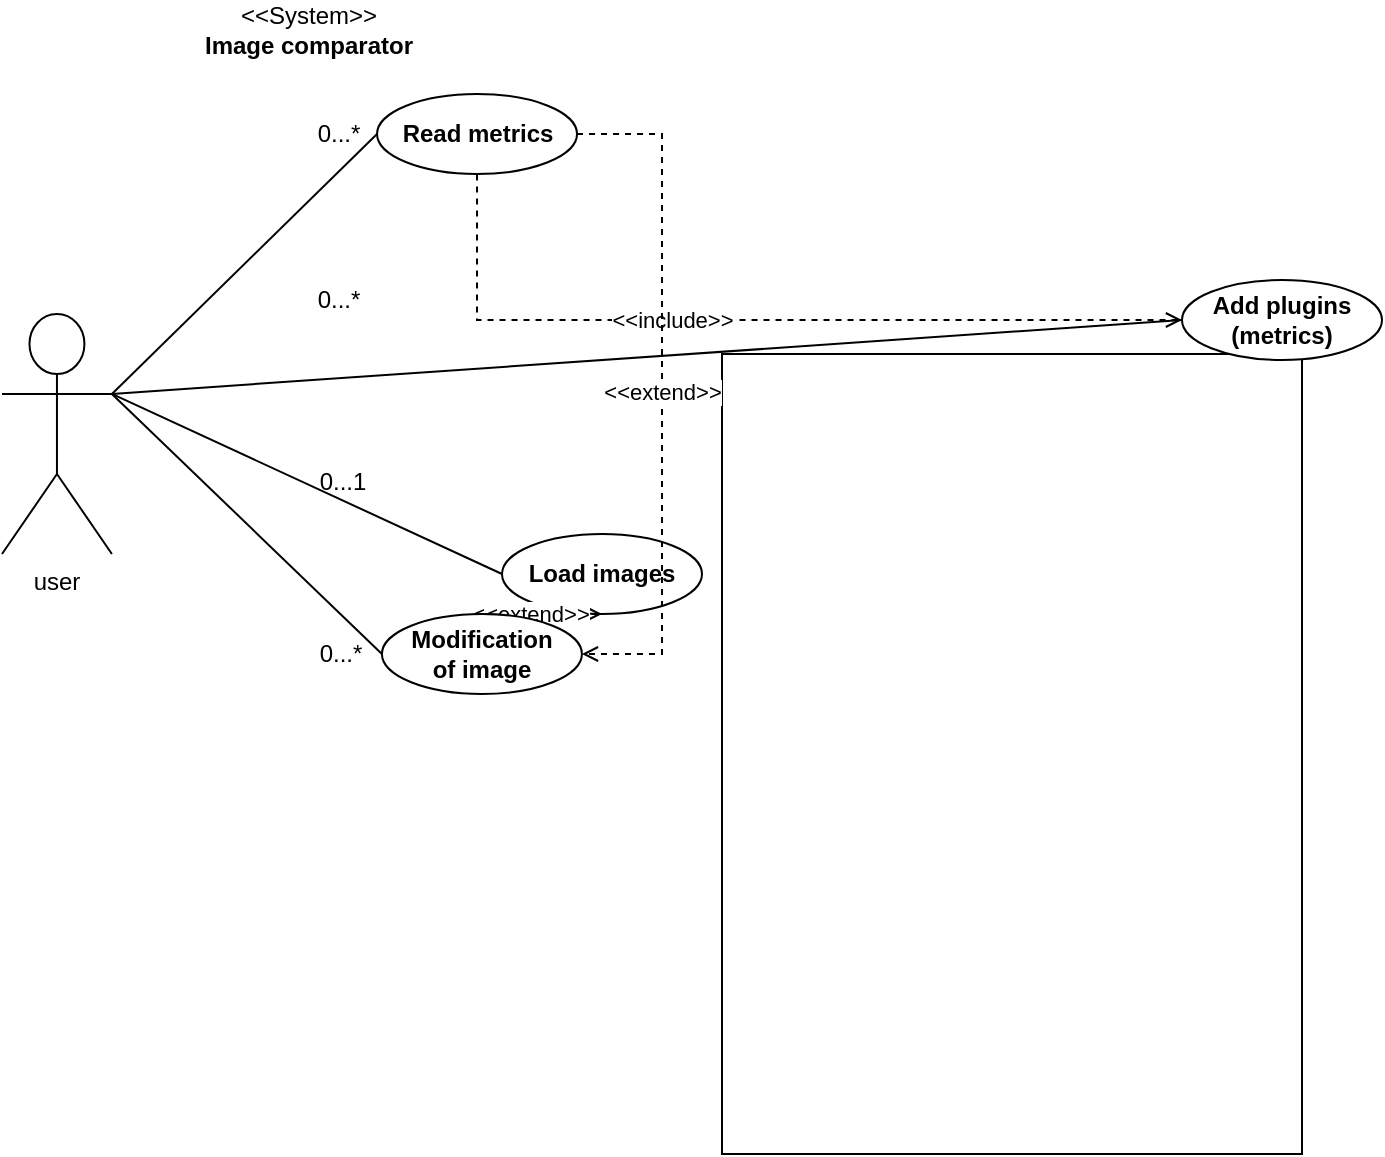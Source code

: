 <mxfile version="13.10.0" type="device"><diagram id="4E2jmWBKLAcAUtoYkzZ4" name="Page-1"><mxGraphModel dx="881" dy="378" grid="1" gridSize="10" guides="1" tooltips="1" connect="1" arrows="1" fold="1" page="1" pageScale="1" pageWidth="827" pageHeight="1169" math="0" shadow="0"><root><mxCell id="0"/><mxCell id="1" parent="0"/><mxCell id="nXOippEdnn_hcF0GM1vF-25" value="" style="rounded=0;whiteSpace=wrap;html=1;" parent="1" vertex="1"><mxGeometry x="360" y="180" width="290" height="400" as="geometry"/></mxCell><mxCell id="nXOippEdnn_hcF0GM1vF-20" style="rounded=0;orthogonalLoop=1;jettySize=auto;html=1;exitX=1;exitY=0.333;exitDx=0;exitDy=0;exitPerimeter=0;entryX=0;entryY=0.5;entryDx=0;entryDy=0;endArrow=none;endFill=0;" parent="1" source="nXOippEdnn_hcF0GM1vF-1" target="nXOippEdnn_hcF0GM1vF-5" edge="1"><mxGeometry relative="1" as="geometry"/></mxCell><mxCell id="nXOippEdnn_hcF0GM1vF-21" style="edgeStyle=none;rounded=0;orthogonalLoop=1;jettySize=auto;html=1;exitX=1;exitY=0.333;exitDx=0;exitDy=0;exitPerimeter=0;entryX=0;entryY=0.5;entryDx=0;entryDy=0;endArrow=none;endFill=0;" parent="1" source="nXOippEdnn_hcF0GM1vF-1" target="nXOippEdnn_hcF0GM1vF-6" edge="1"><mxGeometry relative="1" as="geometry"/></mxCell><mxCell id="nXOippEdnn_hcF0GM1vF-22" style="edgeStyle=none;rounded=0;orthogonalLoop=1;jettySize=auto;html=1;exitX=1;exitY=0.333;exitDx=0;exitDy=0;exitPerimeter=0;entryX=0;entryY=0.5;entryDx=0;entryDy=0;endArrow=none;endFill=0;" parent="1" source="nXOippEdnn_hcF0GM1vF-1" target="nXOippEdnn_hcF0GM1vF-7" edge="1"><mxGeometry relative="1" as="geometry"/></mxCell><mxCell id="nXOippEdnn_hcF0GM1vF-1" value="user" style="shape=umlActor;verticalLabelPosition=bottom;verticalAlign=top;html=1;outlineConnect=0;rotation=0;direction=east;horizontal=1;" parent="1" vertex="1"><mxGeometry y="160" width="54.96" height="120" as="geometry"/></mxCell><mxCell id="nXOippEdnn_hcF0GM1vF-16" value="&amp;lt;&amp;lt;include&amp;gt;&amp;gt;" style="edgeStyle=orthogonalEdgeStyle;rounded=0;orthogonalLoop=1;jettySize=auto;html=1;dashed=1;startArrow=open;startFill=0;endArrow=none;endFill=0;" parent="1" source="nXOippEdnn_hcF0GM1vF-5" target="nXOippEdnn_hcF0GM1vF-15" edge="1"><mxGeometry x="0.2" relative="1" as="geometry"><mxPoint as="offset"/></mxGeometry></mxCell><mxCell id="nXOippEdnn_hcF0GM1vF-5" value="Add plugins (metrics)" style="ellipse;whiteSpace=wrap;html=1;fontStyle=1" parent="1" vertex="1"><mxGeometry x="590" y="143" width="100" height="40" as="geometry"/></mxCell><mxCell id="nXOippEdnn_hcF0GM1vF-6" value="Load images" style="ellipse;whiteSpace=wrap;html=1;fontStyle=1" parent="1" vertex="1"><mxGeometry x="250.0" y="270" width="100" height="40" as="geometry"/></mxCell><mxCell id="nXOippEdnn_hcF0GM1vF-17" value="&amp;lt;&amp;lt;extend&amp;gt;&amp;gt;" style="edgeStyle=orthogonalEdgeStyle;rounded=0;orthogonalLoop=1;jettySize=auto;html=1;exitX=1;exitY=0.5;exitDx=0;exitDy=0;entryX=1;entryY=0.5;entryDx=0;entryDy=0;dashed=1;endArrow=open;endFill=0;" parent="1" source="nXOippEdnn_hcF0GM1vF-15" target="nXOippEdnn_hcF0GM1vF-7" edge="1"><mxGeometry relative="1" as="geometry"><Array as="points"><mxPoint x="330" y="70"/><mxPoint x="330" y="330"/></Array></mxGeometry></mxCell><mxCell id="nXOippEdnn_hcF0GM1vF-32" value="&amp;lt;&amp;lt;extend&amp;gt;&amp;gt;" style="edgeStyle=none;rounded=0;orthogonalLoop=1;jettySize=auto;html=1;exitX=0.5;exitY=1;exitDx=0;exitDy=0;entryX=0.5;entryY=0;entryDx=0;entryDy=0;startArrow=open;startFill=0;endArrow=none;endFill=0;dashed=1;" parent="1" source="nXOippEdnn_hcF0GM1vF-6" target="nXOippEdnn_hcF0GM1vF-7" edge="1"><mxGeometry x="0.2" relative="1" as="geometry"><mxPoint as="offset"/></mxGeometry></mxCell><mxCell id="nXOippEdnn_hcF0GM1vF-7" value="Modification&lt;br&gt;of image" style="ellipse;whiteSpace=wrap;html=1;fontStyle=1" parent="1" vertex="1"><mxGeometry x="189.96" y="310" width="100" height="40" as="geometry"/></mxCell><mxCell id="nXOippEdnn_hcF0GM1vF-15" value="Read metrics" style="ellipse;whiteSpace=wrap;html=1;fontStyle=1" parent="1" vertex="1"><mxGeometry x="187.52" y="50" width="100" height="40" as="geometry"/></mxCell><mxCell id="nXOippEdnn_hcF0GM1vF-18" value="" style="endArrow=none;html=1;entryX=0;entryY=0.5;entryDx=0;entryDy=0;exitX=1;exitY=0.333;exitDx=0;exitDy=0;exitPerimeter=0;" parent="1" source="nXOippEdnn_hcF0GM1vF-1" target="nXOippEdnn_hcF0GM1vF-15" edge="1"><mxGeometry width="50" height="50" relative="1" as="geometry"><mxPoint x="240" y="310" as="sourcePoint"/><mxPoint x="290" y="260" as="targetPoint"/></mxGeometry></mxCell><mxCell id="nXOippEdnn_hcF0GM1vF-24" value="0...*" style="text;html=1;align=center;verticalAlign=middle;resizable=0;points=[];autosize=1;" parent="1" vertex="1"><mxGeometry x="149.3" y="320" width="40" height="20" as="geometry"/></mxCell><mxCell id="nXOippEdnn_hcF0GM1vF-26" value="&amp;lt;&amp;lt;System&amp;gt;&amp;gt;&lt;br&gt;&lt;b&gt;Image comparator&lt;/b&gt;" style="text;html=1;align=center;verticalAlign=middle;resizable=0;points=[];autosize=1;" parent="1" vertex="1"><mxGeometry x="93" y="3" width="120" height="30" as="geometry"/></mxCell><mxCell id="nXOippEdnn_hcF0GM1vF-28" value="0...*" style="text;html=1;align=center;verticalAlign=middle;resizable=0;points=[];autosize=1;" parent="1" vertex="1"><mxGeometry x="147.52" y="60" width="40" height="20" as="geometry"/></mxCell><mxCell id="nXOippEdnn_hcF0GM1vF-29" value="0...1" style="text;html=1;align=center;verticalAlign=middle;resizable=0;points=[];autosize=1;" parent="1" vertex="1"><mxGeometry x="150.08" y="234" width="40" height="20" as="geometry"/></mxCell><mxCell id="nXOippEdnn_hcF0GM1vF-30" value="0...*" style="text;html=1;align=center;verticalAlign=middle;resizable=0;points=[];autosize=1;" parent="1" vertex="1"><mxGeometry x="147.52" y="143" width="40" height="20" as="geometry"/></mxCell></root></mxGraphModel></diagram></mxfile>